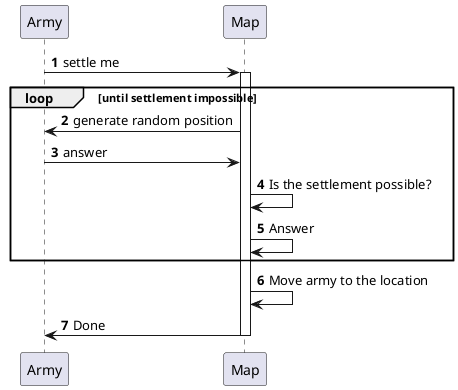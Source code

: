 @startuml
'https://plantuml.com/sequence-diagram

autonumber

Army->Map :settle me
activate Map
loop  until settlement impossible
Map->Army: generate random position
Army->Map:answer
Map->Map: Is the settlement possible?
Map->Map: Answer
end
Map->Map: Move army to the location
 Map->Army:Done
 deactivate Map

@enduml